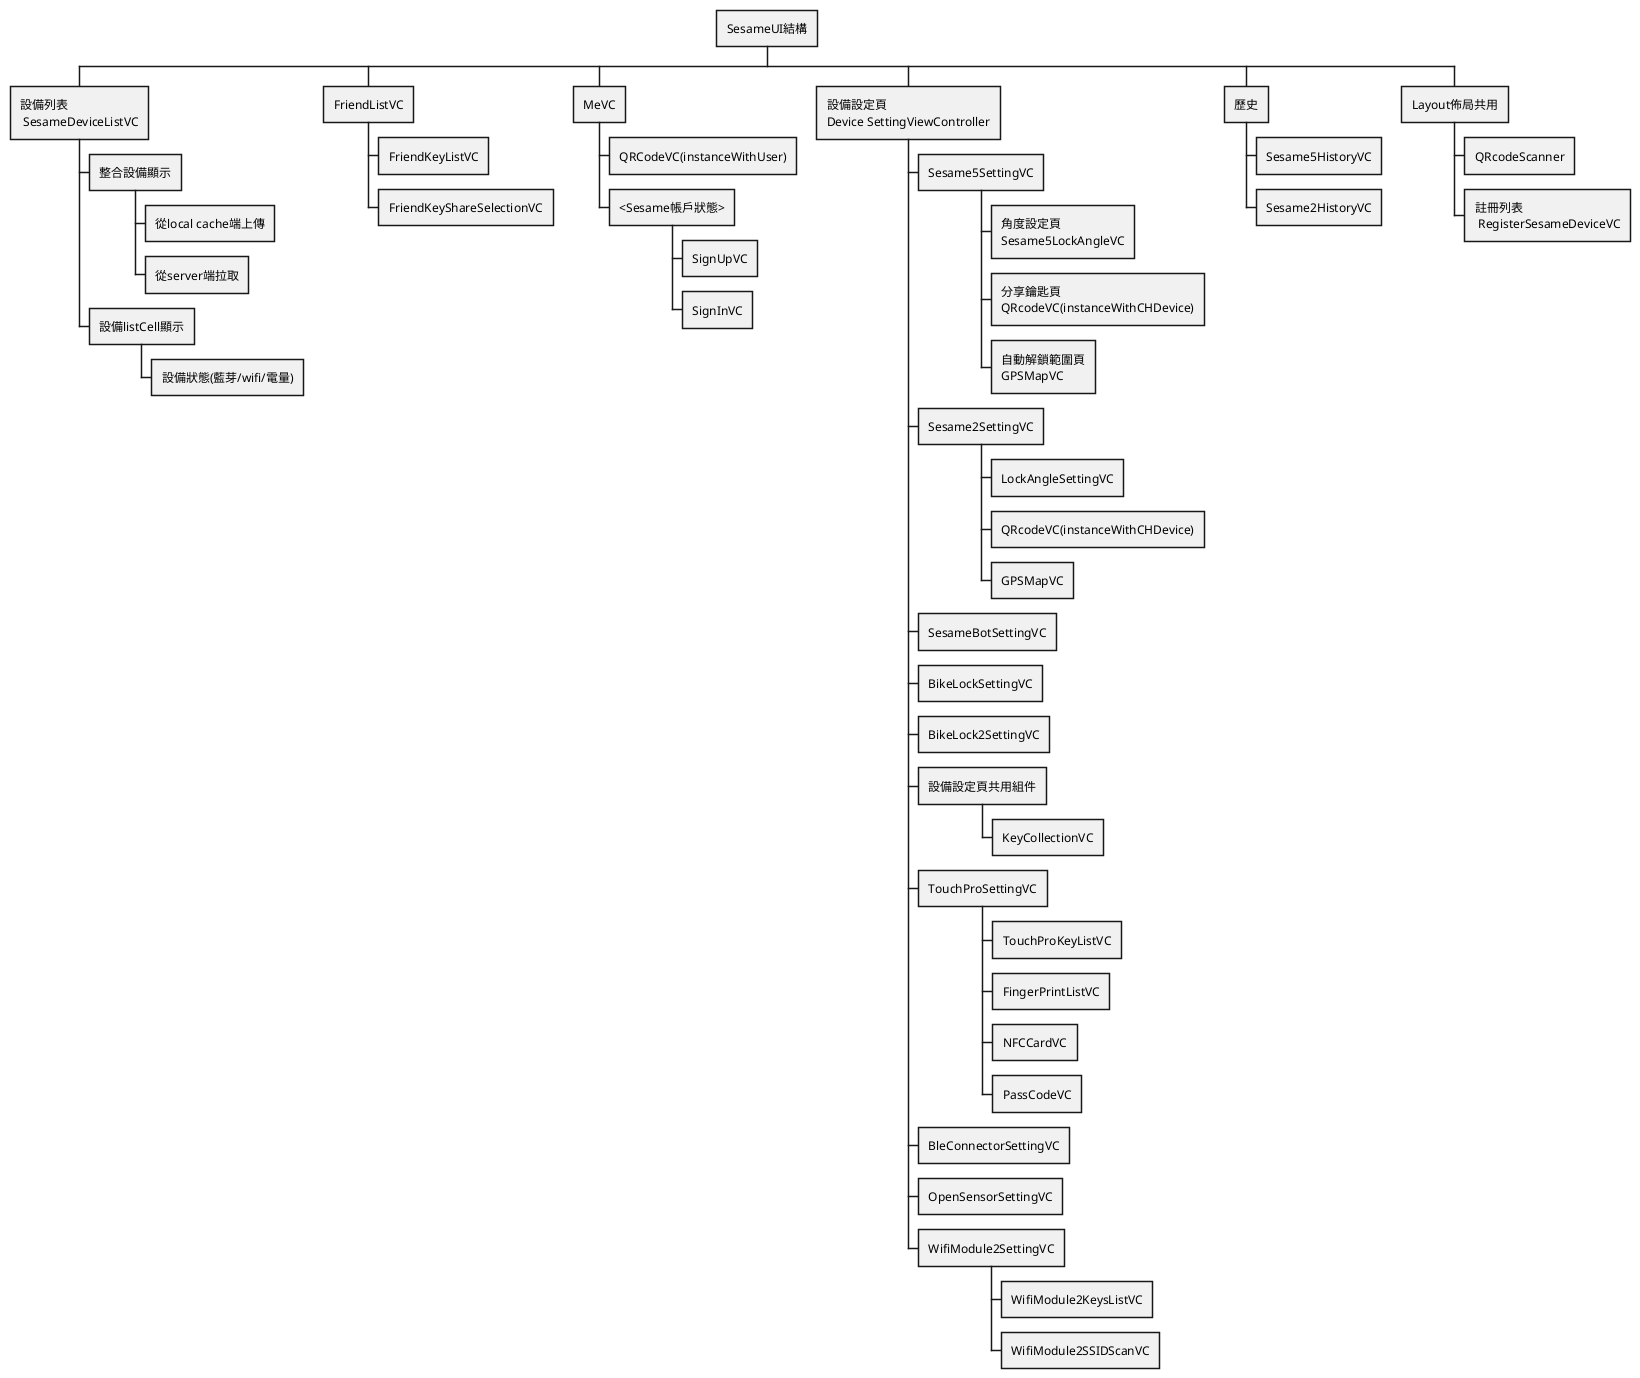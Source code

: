 
@startwbs

* SesameUI結構
** 設備列表 \n SesameDeviceListVC
*** 整合設備顯示
**** 從local cache端上傳
**** 從server端拉取
*** 設備listCell顯示
**** 設備狀態(藍芽/wifi/電量)
** FriendListVC
*** FriendKeyListVC
*** FriendKeyShareSelectionVC
** MeVC
*** QRCodeVC(instanceWithUser)
*** <Sesame帳戶狀態>
**** SignUpVC
**** SignInVC
** 設備設定頁\nDevice SettingViewController
*** Sesame5SettingVC
**** 角度設定頁\nSesame5LockAngleVC
**** 分享鑰匙頁\nQRcodeVC(instanceWithCHDevice)
**** 自動解鎖範圍頁\nGPSMapVC
*** Sesame2SettingVC
**** LockAngleSettingVC
**** QRcodeVC(instanceWithCHDevice)
**** GPSMapVC
*** SesameBotSettingVC
*** BikeLockSettingVC
*** BikeLock2SettingVC
*** 設備設定頁共用組件
**** KeyCollectionVC

*** TouchProSettingVC
**** TouchProKeyListVC
**** FingerPrintListVC
**** NFCCardVC
**** PassCodeVC
*** BleConnectorSettingVC
*** OpenSensorSettingVC
*** WifiModule2SettingVC
**** WifiModule2KeysListVC
**** WifiModule2SSIDScanVC

** 歷史
*** Sesame5HistoryVC
*** Sesame2HistoryVC

** Layout佈局共用
*** QRcodeScanner
*** 註冊列表 \n RegisterSesameDeviceVC

@endwbs
